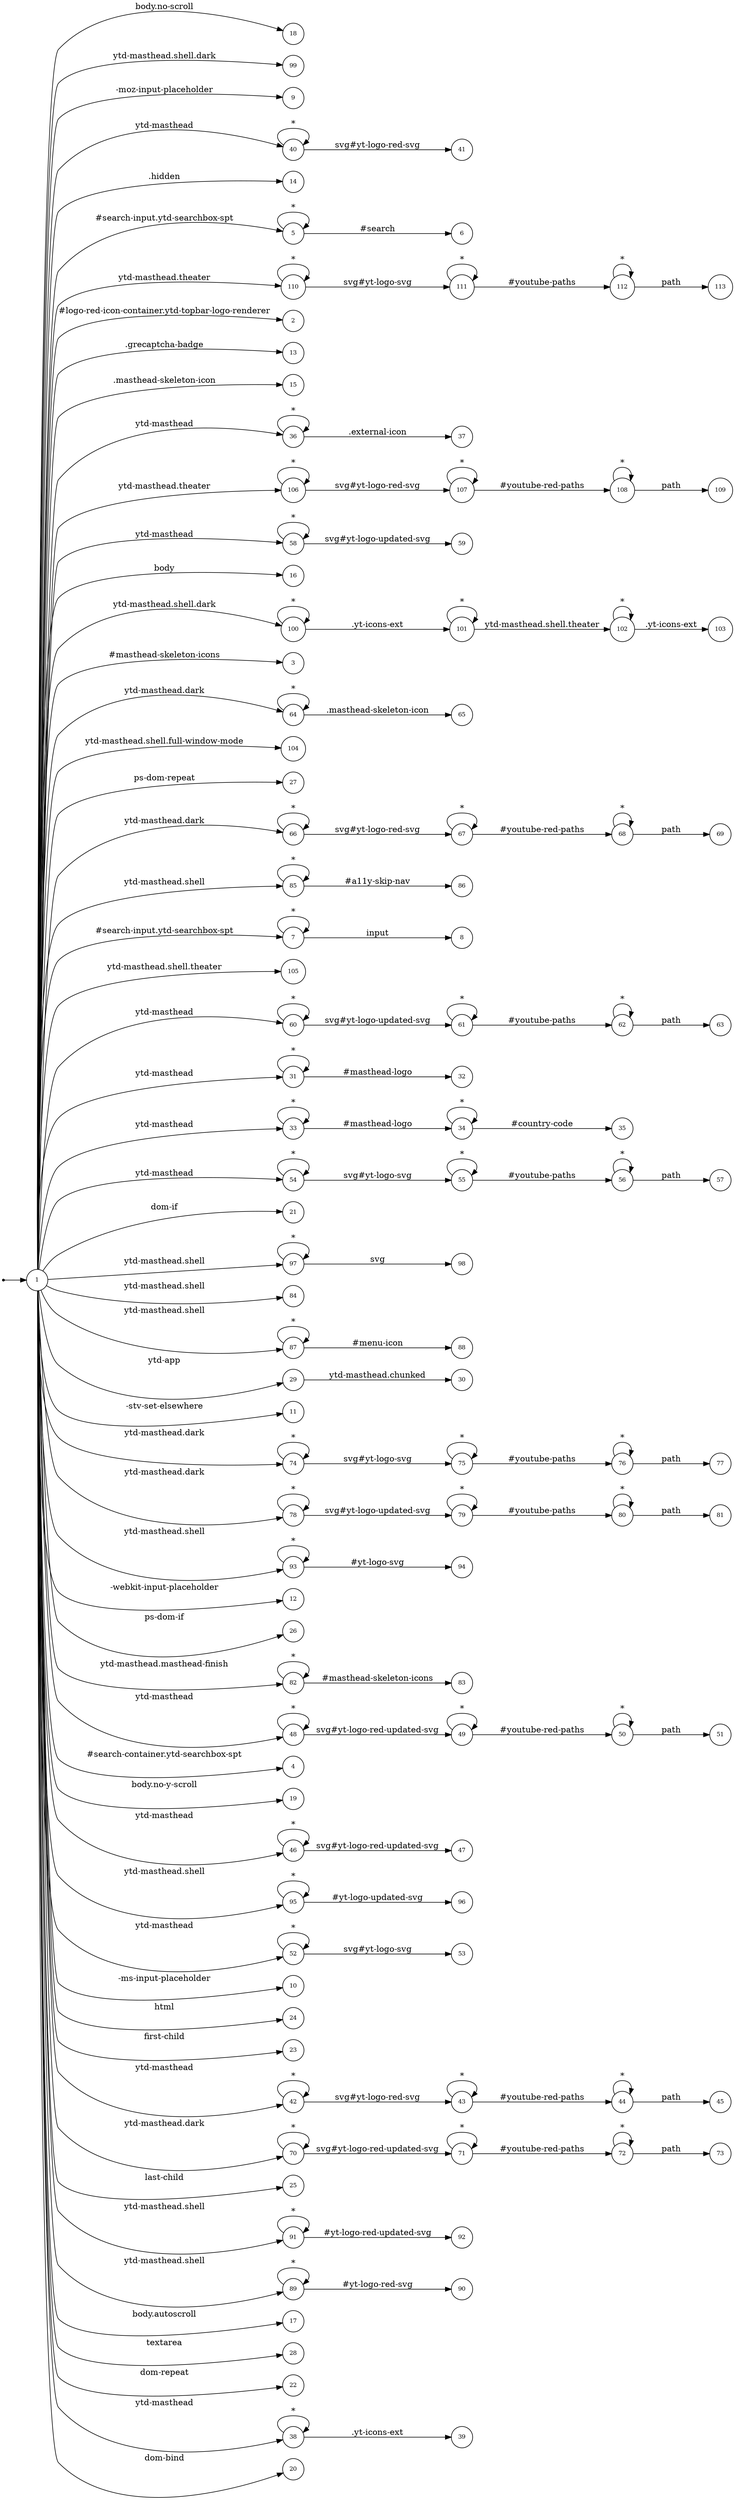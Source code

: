 digraph NFA {
  rankdir=LR;
  node [shape=circle, fontsize=10];
  __start [shape=point, label=""];
  __start -> 1;
  18 [label="18"];
  99 [label="99"];
  9 [label="9"];
  40 [label="40"];
  63 [label="63"];
  83 [label="83"];
  14 [label="14"];
  5 [label="5"];
  86 [label="86"];
  112 [label="112"];
  49 [label="49"];
  56 [label="56"];
  88 [label="88"];
  110 [label="110"];
  59 [label="59"];
  92 [label="92"];
  2 [label="2"];
  76 [label="76"];
  44 [label="44"];
  6 [label="6"];
  13 [label="13"];
  15 [label="15"];
  45 [label="45"];
  51 [label="51"];
  36 [label="36"];
  32 [label="32"];
  102 [label="102"];
  61 [label="61"];
  47 [label="47"];
  80 [label="80"];
  98 [label="98"];
  113 [label="113"];
  106 [label="106"];
  58 [label="58"];
  101 [label="101"];
  16 [label="16"];
  100 [label="100"];
  69 [label="69"];
  3 [label="3"];
  90 [label="90"];
  64 [label="64"];
  67 [label="67"];
  108 [label="108"];
  104 [label="104"];
  27 [label="27"];
  65 [label="65"];
  66 [label="66"];
  85 [label="85"];
  1 [label="1"];
  39 [label="39"];
  7 [label="7"];
  105 [label="105"];
  34 [label="34"];
  60 [label="60"];
  31 [label="31"];
  37 [label="37"];
  109 [label="109"];
  33 [label="33"];
  96 [label="96"];
  57 [label="57"];
  54 [label="54"];
  21 [label="21"];
  97 [label="97"];
  30 [label="30"];
  84 [label="84"];
  87 [label="87"];
  81 [label="81"];
  29 [label="29"];
  62 [label="62"];
  53 [label="53"];
  35 [label="35"];
  11 [label="11"];
  77 [label="77"];
  74 [label="74"];
  78 [label="78"];
  55 [label="55"];
  73 [label="73"];
  93 [label="93"];
  12 [label="12"];
  26 [label="26"];
  82 [label="82"];
  68 [label="68"];
  48 [label="48"];
  4 [label="4"];
  94 [label="94"];
  19 [label="19"];
  46 [label="46"];
  103 [label="103"];
  95 [label="95"];
  52 [label="52"];
  111 [label="111"];
  10 [label="10"];
  8 [label="8"];
  24 [label="24"];
  72 [label="72"];
  23 [label="23"];
  79 [label="79"];
  42 [label="42"];
  70 [label="70"];
  25 [label="25"];
  75 [label="75"];
  91 [label="91"];
  89 [label="89"];
  107 [label="107"];
  17 [label="17"];
  28 [label="28"];
  43 [label="43"];
  50 [label="50"];
  22 [label="22"];
  71 [label="71"];
  38 [label="38"];
  20 [label="20"];
  41 [label="41"];
  { node [shape=doublecircle]; 2 3 4 6 8 9 10 11 12 13 14 15 16 17 18 19 20 21 22 23 24 25 26 27 28 30 32 35 37 39 41 45 47 51 53 57 59 63 65 69 73 77 81 83 84 86 88 90 92 94 96 98 99 103 104 105 109 113 }
  1 -> 2 [label="#logo-red-icon-container.ytd-topbar-logo-renderer"];
  1 -> 3 [label="#masthead-skeleton-icons"];
  1 -> 4 [label="#search-container.ytd-searchbox-spt"];
  1 -> 5 [label="#search-input.ytd-searchbox-spt"];
  5 -> 5 [label="*"];
  5 -> 6 [label="#search"];
  1 -> 7 [label="#search-input.ytd-searchbox-spt"];
  7 -> 7 [label="*"];
  7 -> 8 [label="input"];
  1 -> 9 [label="-moz-input-placeholder"];
  1 -> 10 [label="-ms-input-placeholder"];
  1 -> 11 [label="-stv-set-elsewhere"];
  1 -> 12 [label="-webkit-input-placeholder"];
  1 -> 13 [label=".grecaptcha-badge"];
  1 -> 14 [label=".hidden"];
  1 -> 15 [label=".masthead-skeleton-icon"];
  1 -> 16 [label="body"];
  1 -> 17 [label="body.autoscroll"];
  1 -> 18 [label="body.no-scroll"];
  1 -> 19 [label="body.no-y-scroll"];
  1 -> 20 [label="dom-bind"];
  1 -> 21 [label="dom-if"];
  1 -> 22 [label="dom-repeat"];
  1 -> 23 [label="first-child"];
  1 -> 24 [label="html"];
  1 -> 25 [label="last-child"];
  1 -> 26 [label="ps-dom-if"];
  1 -> 27 [label="ps-dom-repeat"];
  1 -> 28 [label="textarea"];
  1 -> 29 [label="ytd-app"];
  29 -> 30 [label="ytd-masthead.chunked"];
  1 -> 31 [label="ytd-masthead"];
  31 -> 31 [label="*"];
  31 -> 32 [label="#masthead-logo"];
  1 -> 33 [label="ytd-masthead"];
  33 -> 33 [label="*"];
  33 -> 34 [label="#masthead-logo"];
  34 -> 34 [label="*"];
  34 -> 35 [label="#country-code"];
  1 -> 36 [label="ytd-masthead"];
  36 -> 36 [label="*"];
  36 -> 37 [label=".external-icon"];
  1 -> 38 [label="ytd-masthead"];
  38 -> 38 [label="*"];
  38 -> 39 [label=".yt-icons-ext"];
  1 -> 40 [label="ytd-masthead"];
  40 -> 40 [label="*"];
  40 -> 41 [label="svg#yt-logo-red-svg"];
  1 -> 42 [label="ytd-masthead"];
  42 -> 42 [label="*"];
  42 -> 43 [label="svg#yt-logo-red-svg"];
  43 -> 43 [label="*"];
  43 -> 44 [label="#youtube-red-paths"];
  44 -> 44 [label="*"];
  44 -> 45 [label="path"];
  1 -> 46 [label="ytd-masthead"];
  46 -> 46 [label="*"];
  46 -> 47 [label="svg#yt-logo-red-updated-svg"];
  1 -> 48 [label="ytd-masthead"];
  48 -> 48 [label="*"];
  48 -> 49 [label="svg#yt-logo-red-updated-svg"];
  49 -> 49 [label="*"];
  49 -> 50 [label="#youtube-red-paths"];
  50 -> 50 [label="*"];
  50 -> 51 [label="path"];
  1 -> 52 [label="ytd-masthead"];
  52 -> 52 [label="*"];
  52 -> 53 [label="svg#yt-logo-svg"];
  1 -> 54 [label="ytd-masthead"];
  54 -> 54 [label="*"];
  54 -> 55 [label="svg#yt-logo-svg"];
  55 -> 55 [label="*"];
  55 -> 56 [label="#youtube-paths"];
  56 -> 56 [label="*"];
  56 -> 57 [label="path"];
  1 -> 58 [label="ytd-masthead"];
  58 -> 58 [label="*"];
  58 -> 59 [label="svg#yt-logo-updated-svg"];
  1 -> 60 [label="ytd-masthead"];
  60 -> 60 [label="*"];
  60 -> 61 [label="svg#yt-logo-updated-svg"];
  61 -> 61 [label="*"];
  61 -> 62 [label="#youtube-paths"];
  62 -> 62 [label="*"];
  62 -> 63 [label="path"];
  1 -> 64 [label="ytd-masthead.dark"];
  64 -> 64 [label="*"];
  64 -> 65 [label=".masthead-skeleton-icon"];
  1 -> 66 [label="ytd-masthead.dark"];
  66 -> 66 [label="*"];
  66 -> 67 [label="svg#yt-logo-red-svg"];
  67 -> 67 [label="*"];
  67 -> 68 [label="#youtube-red-paths"];
  68 -> 68 [label="*"];
  68 -> 69 [label="path"];
  1 -> 70 [label="ytd-masthead.dark"];
  70 -> 70 [label="*"];
  70 -> 71 [label="svg#yt-logo-red-updated-svg"];
  71 -> 71 [label="*"];
  71 -> 72 [label="#youtube-red-paths"];
  72 -> 72 [label="*"];
  72 -> 73 [label="path"];
  1 -> 74 [label="ytd-masthead.dark"];
  74 -> 74 [label="*"];
  74 -> 75 [label="svg#yt-logo-svg"];
  75 -> 75 [label="*"];
  75 -> 76 [label="#youtube-paths"];
  76 -> 76 [label="*"];
  76 -> 77 [label="path"];
  1 -> 78 [label="ytd-masthead.dark"];
  78 -> 78 [label="*"];
  78 -> 79 [label="svg#yt-logo-updated-svg"];
  79 -> 79 [label="*"];
  79 -> 80 [label="#youtube-paths"];
  80 -> 80 [label="*"];
  80 -> 81 [label="path"];
  1 -> 82 [label="ytd-masthead.masthead-finish"];
  82 -> 82 [label="*"];
  82 -> 83 [label="#masthead-skeleton-icons"];
  1 -> 84 [label="ytd-masthead.shell"];
  1 -> 85 [label="ytd-masthead.shell"];
  85 -> 85 [label="*"];
  85 -> 86 [label="#a11y-skip-nav"];
  1 -> 87 [label="ytd-masthead.shell"];
  87 -> 87 [label="*"];
  87 -> 88 [label="#menu-icon"];
  1 -> 89 [label="ytd-masthead.shell"];
  89 -> 89 [label="*"];
  89 -> 90 [label="#yt-logo-red-svg"];
  1 -> 91 [label="ytd-masthead.shell"];
  91 -> 91 [label="*"];
  91 -> 92 [label="#yt-logo-red-updated-svg"];
  1 -> 93 [label="ytd-masthead.shell"];
  93 -> 93 [label="*"];
  93 -> 94 [label="#yt-logo-svg"];
  1 -> 95 [label="ytd-masthead.shell"];
  95 -> 95 [label="*"];
  95 -> 96 [label="#yt-logo-updated-svg"];
  1 -> 97 [label="ytd-masthead.shell"];
  97 -> 97 [label="*"];
  97 -> 98 [label="svg"];
  1 -> 99 [label="ytd-masthead.shell.dark"];
  1 -> 100 [label="ytd-masthead.shell.dark"];
  100 -> 100 [label="*"];
  100 -> 101 [label=".yt-icons-ext"];
  101 -> 101 [label="*"];
  101 -> 102 [label="ytd-masthead.shell.theater"];
  102 -> 102 [label="*"];
  102 -> 103 [label=".yt-icons-ext"];
  1 -> 104 [label="ytd-masthead.shell.full-window-mode"];
  1 -> 105 [label="ytd-masthead.shell.theater"];
  1 -> 106 [label="ytd-masthead.theater"];
  106 -> 106 [label="*"];
  106 -> 107 [label="svg#yt-logo-red-svg"];
  107 -> 107 [label="*"];
  107 -> 108 [label="#youtube-red-paths"];
  108 -> 108 [label="*"];
  108 -> 109 [label="path"];
  1 -> 110 [label="ytd-masthead.theater"];
  110 -> 110 [label="*"];
  110 -> 111 [label="svg#yt-logo-svg"];
  111 -> 111 [label="*"];
  111 -> 112 [label="#youtube-paths"];
  112 -> 112 [label="*"];
  112 -> 113 [label="path"];
}
